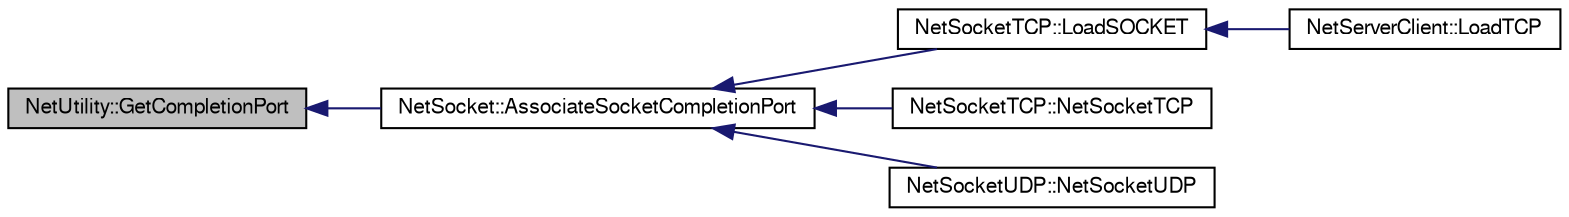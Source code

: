 digraph G
{
  edge [fontname="FreeSans",fontsize="10",labelfontname="FreeSans",labelfontsize="10"];
  node [fontname="FreeSans",fontsize="10",shape=record];
  rankdir=LR;
  Node1 [label="NetUtility::GetCompletionPort",height=0.2,width=0.4,color="black", fillcolor="grey75", style="filled" fontcolor="black"];
  Node1 -> Node2 [dir=back,color="midnightblue",fontsize="10",style="solid"];
  Node2 [label="NetSocket::AssociateSocketCompletionPort",height=0.2,width=0.4,color="black", fillcolor="white", style="filled",URL="$class_net_socket.html#a8125ede0b5f9024dff41e21fae9ec3a1"];
  Node2 -> Node3 [dir=back,color="midnightblue",fontsize="10",style="solid"];
  Node3 [label="NetSocketTCP::LoadSOCKET",height=0.2,width=0.4,color="black", fillcolor="white", style="filled",URL="$class_net_socket_t_c_p.html#a2c2fc5b7ff9f35930f566b6913b67aef"];
  Node3 -> Node4 [dir=back,color="midnightblue",fontsize="10",style="solid"];
  Node4 [label="NetServerClient::LoadTCP",height=0.2,width=0.4,color="black", fillcolor="white", style="filled",URL="$class_net_server_client.html#a5aaa25f40f4855a58754e916b6938618"];
  Node2 -> Node5 [dir=back,color="midnightblue",fontsize="10",style="solid"];
  Node5 [label="NetSocketTCP::NetSocketTCP",height=0.2,width=0.4,color="black", fillcolor="white", style="filled",URL="$class_net_socket_t_c_p.html#a341a9a1dbc86d18ee4857ae9b8715e32"];
  Node2 -> Node6 [dir=back,color="midnightblue",fontsize="10",style="solid"];
  Node6 [label="NetSocketUDP::NetSocketUDP",height=0.2,width=0.4,color="black", fillcolor="white", style="filled",URL="$class_net_socket_u_d_p.html#ad94115c5314825062cb96777540cc9d8"];
}
